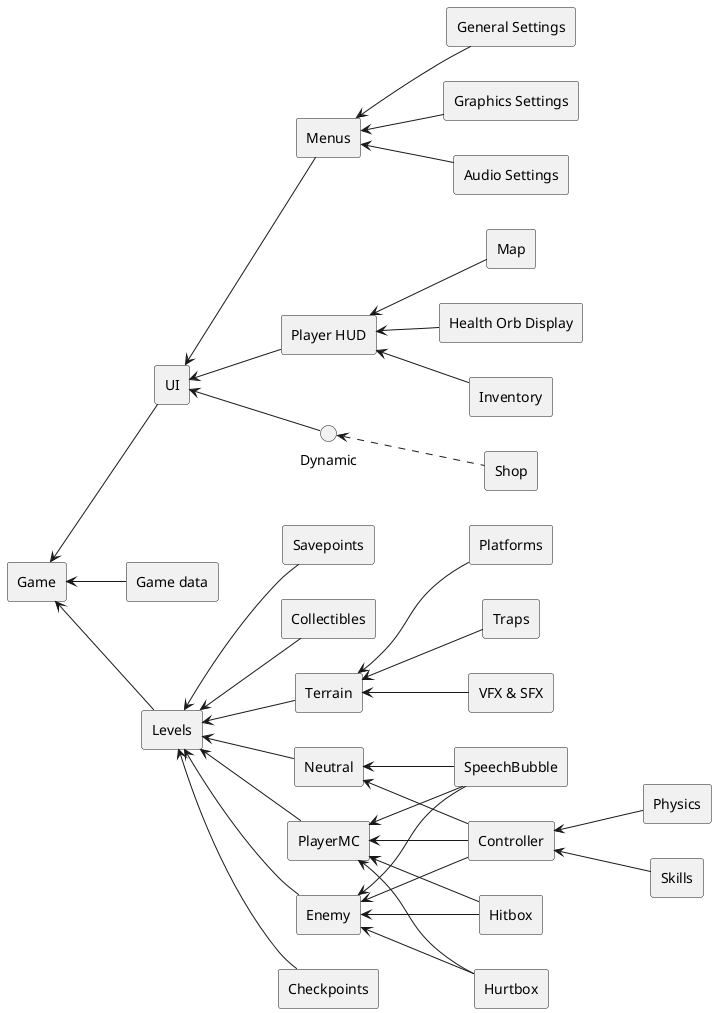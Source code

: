 @startuml
left to right direction

rectangle Game
rectangle UI
rectangle "Game data" as Data
rectangle Inventory
rectangle Map
rectangle "Audio Settings" as Audio
rectangle "General Settings" as General
rectangle "Graphics Settings" as Display
rectangle Shop
rectangle Levels
rectangle Menus
rectangle "Player HUD" as PlayerHUD
rectangle "Health Orb Display" as HealthOrbDisplay
rectangle PlayerMC
rectangle Enemy
rectangle Hitbox
rectangle Hurtbox
rectangle Neutral
rectangle Menus
rectangle Terrain
rectangle Checkpoints
rectangle Savepoints
rectangle Collectibles
rectangle Controller
rectangle SpeechBubble
rectangle Physics
rectangle Skills
rectangle Platforms
rectangle Traps
rectangle "VFX & SFX" as FX 


Game <-- UI
Game <-- Data

UI <-- Menus
UI <-- PlayerHUD
UI <-- Dynamic

Menus <-- Display
Menus <-- Audio
Menus <-- General

Dynamic <.. Shop

PlayerHUD <-- Inventory
PlayerHUD <-- Map
PlayerHUD <-- HealthOrbDisplay

Game <-- Levels

Levels <-- PlayerMC
Levels <-- Enemy
Levels <-- Neutral
Levels <-- Terrain
Levels <-- Checkpoints
Levels <-- Savepoints
Levels <-- Collectibles

PlayerMC <-- Controller
PlayerMC <-- Hitbox
PlayerMC <-- Hurtbox
PlayerMC <-- SpeechBubble

Enemy <-- Controller
Enemy <-- Hitbox
Enemy <-- Hurtbox
Enemy <-- SpeechBubble

Neutral <-- Controller
Neutral <-- SpeechBubble

Controller <-- Physics
Controller <-- Skills

Terrain <-- Platforms
Terrain <-- Traps
Terrain <-- FX

@enduml